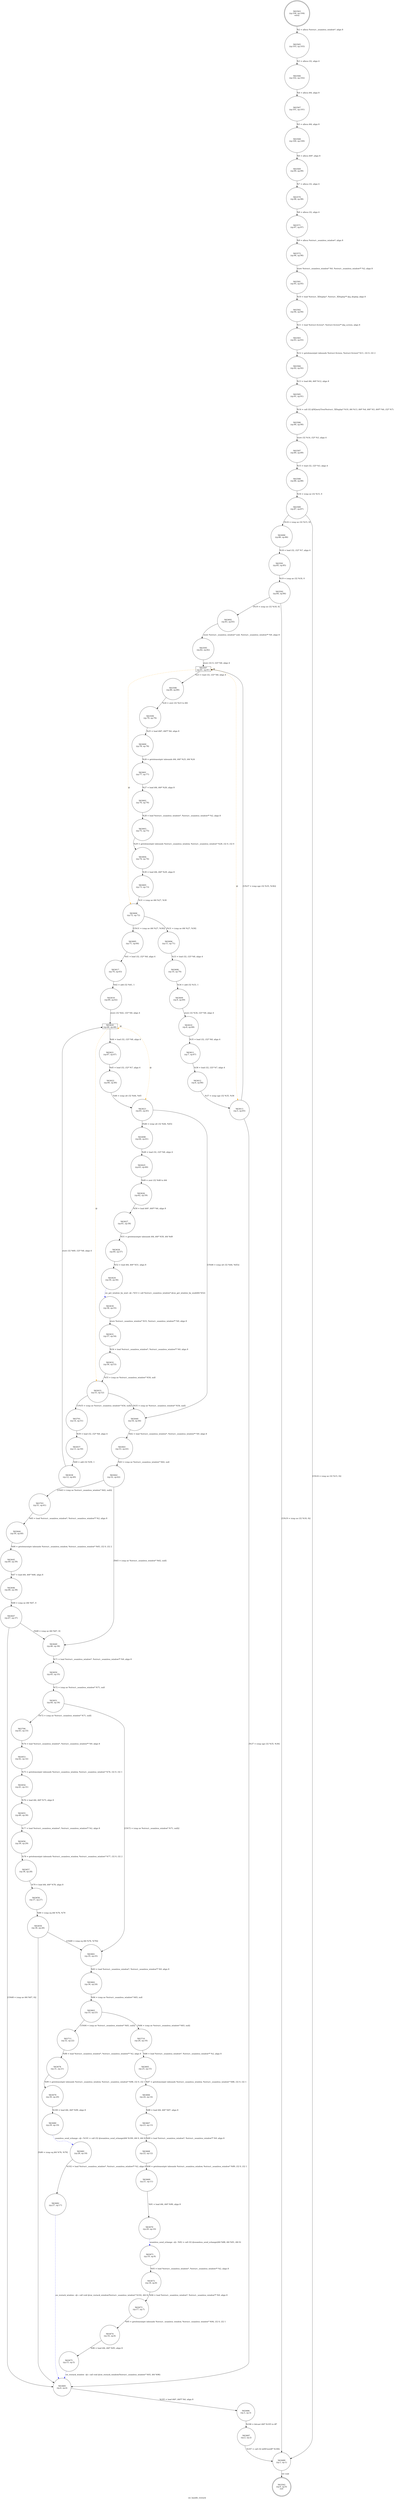 digraph sw_handle_restack {
label="sw_handle_restack"
63562 [label="N63562\n(rp:0, ep:0)\nexit", shape="doublecircle"]
63563 [label="N63563\n(rp:104, ep:104)\nentry", shape="doublecircle"]
63563 -> 63565 [label="%2 = alloca %struct._seamless_window*, align 8"]
63565 [label="N63565\n(rp:103, ep:103)", shape="circle"]
63565 -> 63566 [label="%3 = alloca i32, align 4"]
63566 [label="N63566\n(rp:102, ep:102)", shape="circle"]
63566 -> 63567 [label="%4 = alloca i64, align 8"]
63567 [label="N63567\n(rp:101, ep:101)", shape="circle"]
63567 -> 63568 [label="%5 = alloca i64, align 8"]
63568 [label="N63568\n(rp:100, ep:100)", shape="circle"]
63568 -> 63569 [label="%6 = alloca i64*, align 8"]
63569 [label="N63569\n(rp:99, ep:99)", shape="circle"]
63569 -> 63570 [label="%7 = alloca i32, align 4"]
63570 [label="N63570\n(rp:98, ep:98)", shape="circle"]
63570 -> 63571 [label="%8 = alloca i32, align 4"]
63571 [label="N63571\n(rp:97, ep:97)", shape="circle"]
63571 -> 63572 [label="%9 = alloca %struct._seamless_window*, align 8"]
63572 [label="N63572\n(rp:96, ep:96)", shape="circle"]
63572 -> 63581 [label="store %struct._seamless_window* %0, %struct._seamless_window** %2, align 8"]
63581 [label="N63581\n(rp:95, ep:95)", shape="circle"]
63581 -> 63582 [label="%10 = load %struct._XDisplay*, %struct._XDisplay** @g_display, align 8"]
63582 [label="N63582\n(rp:94, ep:94)", shape="circle"]
63582 -> 63583 [label="%11 = load %struct.Screen*, %struct.Screen** @g_screen, align 8"]
63583 [label="N63583\n(rp:93, ep:93)", shape="circle"]
63583 -> 63584 [label="%12 = getelementptr inbounds %struct.Screen, %struct.Screen* %11, i32 0, i32 2"]
63584 [label="N63584\n(rp:92, ep:92)", shape="circle"]
63584 -> 63585 [label="%13 = load i64, i64* %12, align 8"]
63585 [label="N63585\n(rp:91, ep:91)", shape="circle"]
63585 -> 63586 [label="%14 = call i32 @XQueryTree(%struct._XDisplay* %10, i64 %13, i64* %4, i64* %5, i64** %6, i32* %7)"]
63586 [label="N63586\n(rp:90, ep:90)", shape="circle"]
63586 -> 63587 [label="store i32 %14, i32* %3, align 4"]
63587 [label="N63587\n(rp:89, ep:89)", shape="circle"]
63587 -> 63588 [label="%15 = load i32, i32* %3, align 4"]
63588 [label="N63588\n(rp:88, ep:88)", shape="circle"]
63588 -> 63589 [label="%16 = icmp ne i32 %15, 0"]
63589 [label="N63589\n(rp:87, ep:87)", shape="circle"]
63589 -> 63690 [label="[%16 = icmp ne i32 %15, 0]"]
63589 -> 63689 [label="[!(%16 = icmp ne i32 %15, 0)]"]
63591 [label="N63591\n(rp:85, ep:85)", shape="circle"]
63591 -> 63592 [label="%19 = icmp ne i32 %18, 0"]
63592 [label="N63592\n(rp:84, ep:84)", shape="circle"]
63592 -> 63692 [label="[%19 = icmp ne i32 %18, 0]"]
63592 -> 63689 [label="[!(%19 = icmp ne i32 %18, 0)]"]
63595 [label="N63595\n(rp:82, ep:82)", shape="circle"]
63595 -> 63597 [label="store i32 0, i32* %8, align 4"]
63597 [label="N63597\n(rp:81, ep:81)", shape="box"]
63597 -> 63598 [label="%23 = load i32, i32* %8, align 4"]
63597 -> 63597 [label="@", style="dashed", color="orange"]
63597 -> 63606 [label="@", style="dashed", color="orange"]
63597 -> 63613 [label="@", style="dashed", color="orange"]
63598 [label="N63598\n(rp:80, ep:80)", shape="circle"]
63598 -> 63599 [label="%24 = zext i32 %23 to i64"]
63599 [label="N63599\n(rp:79, ep:79)", shape="circle"]
63599 -> 63600 [label="%25 = load i64*, i64** %6, align 8"]
63600 [label="N63600\n(rp:78, ep:78)", shape="circle"]
63600 -> 63601 [label="%26 = getelementptr inbounds i64, i64* %25, i64 %24"]
63601 [label="N63601\n(rp:77, ep:77)", shape="circle"]
63601 -> 63602 [label="%27 = load i64, i64* %26, align 8"]
63602 [label="N63602\n(rp:76, ep:76)", shape="circle"]
63602 -> 63603 [label="%28 = load %struct._seamless_window*, %struct._seamless_window** %2, align 8"]
63603 [label="N63603\n(rp:75, ep:75)", shape="circle"]
63603 -> 63604 [label="%29 = getelementptr inbounds %struct._seamless_window, %struct._seamless_window* %28, i32 0, i32 0"]
63604 [label="N63604\n(rp:74, ep:74)", shape="circle"]
63604 -> 63605 [label="%30 = load i64, i64* %29, align 8"]
63605 [label="N63605\n(rp:73, ep:73)", shape="circle"]
63605 -> 63606 [label="%31 = icmp ne i64 %27, %30"]
63606 [label="N63606\n(rp:72, ep:72)", shape="circle"]
63606 -> 63694 [label="[%31 = icmp ne i64 %27, %30]"]
63606 -> 63695 [label="[!(%31 = icmp ne i64 %27, %30)]"]
63608 [label="N63608\n(rp:10, ep:70)", shape="circle"]
63608 -> 63609 [label="%34 = add i32 %33, 1"]
63609 [label="N63609\n(rp:9, ep:69)", shape="circle"]
63609 -> 63610 [label="store i32 %34, i32* %8, align 4"]
63610 [label="N63610\n(rp:8, ep:68)", shape="circle"]
63610 -> 63611 [label="%35 = load i32, i32* %8, align 4"]
63611 [label="N63611\n(rp:7, ep:67)", shape="circle"]
63611 -> 63612 [label="%36 = load i32, i32* %7, align 4"]
63612 [label="N63612\n(rp:6, ep:66)", shape="circle"]
63612 -> 63613 [label="%37 = icmp uge i32 %35, %36"]
63613 [label="N63613\n(rp:5, ep:65)", shape="circle"]
63613 -> 63685 [label="[%37 = icmp uge i32 %35, %36]"]
63613 -> 63597 [label="[!(%37 = icmp uge i32 %35, %36)]"]
63617 [label="N63617\n(rp:70, ep:63)", shape="circle"]
63617 -> 63618 [label="%42 = add i32 %41, 1"]
63618 [label="N63618\n(rp:69, ep:62)", shape="circle"]
63618 -> 63620 [label="store i32 %42, i32* %8, align 4"]
63620 [label="N63620\n(rp:68, ep:48)", shape="box"]
63620 -> 63621 [label="%44 = load i32, i32* %8, align 4"]
63620 -> 63620 [label="@", style="dashed", color="orange"]
63620 -> 63633 [label="@", style="dashed", color="orange"]
63620 -> 63623 [label="@", style="dashed", color="orange"]
63621 [label="N63621\n(rp:67, ep:47)", shape="circle"]
63621 -> 63622 [label="%45 = load i32, i32* %7, align 4"]
63622 [label="N63622\n(rp:66, ep:46)", shape="circle"]
63622 -> 63623 [label="%46 = icmp ult i32 %44, %45"]
63623 [label="N63623\n(rp:65, ep:45)", shape="circle"]
63623 -> 63698 [label="[%46 = icmp ult i32 %44, %45]"]
63623 -> 63640 [label="[!(%46 = icmp ult i32 %44, %45)]"]
63625 [label="N63625\n(rp:63, ep:60)", shape="circle"]
63625 -> 63626 [label="%49 = zext i32 %48 to i64"]
63626 [label="N63626\n(rp:62, ep:59)", shape="circle"]
63626 -> 63627 [label="%50 = load i64*, i64** %6, align 8"]
63627 [label="N63627\n(rp:61, ep:58)", shape="circle"]
63627 -> 63628 [label="%51 = getelementptr inbounds i64, i64* %50, i64 %49"]
63628 [label="N63628\n(rp:60, ep:57)", shape="circle"]
63628 -> 63629 [label="%52 = load i64, i64* %51, align 8"]
63629 [label="N63629\n(rp:59, ep:56)", shape="circle"]
63629 -> 63630 [label="sw_get_window_by_wnd --@-- %53 = call %struct._seamless_window* @sw_get_window_by_wnd(i64 %52)", style="dashed", color="blue"]
63630 [label="N63630\n(rp:58, ep:55)", shape="circle"]
63630 -> 63631 [label="store %struct._seamless_window* %53, %struct._seamless_window** %9, align 8"]
63631 [label="N63631\n(rp:57, ep:54)", shape="circle"]
63631 -> 63632 [label="%54 = load %struct._seamless_window*, %struct._seamless_window** %9, align 8"]
63632 [label="N63632\n(rp:56, ep:53)", shape="circle"]
63632 -> 63633 [label="%55 = icmp ne %struct._seamless_window* %54, null"]
63633 [label="N63633\n(rp:55, ep:52)", shape="circle"]
63633 -> 63701 [label="[!(%55 = icmp ne %struct._seamless_window* %54, null)]"]
63633 -> 63640 [label="[%55 = icmp ne %struct._seamless_window* %54, null]"]
63637 [label="N63637\n(rp:13, ep:50)", shape="circle"]
63637 -> 63638 [label="%60 = add i32 %59, 1"]
63638 [label="N63638\n(rp:12, ep:49)", shape="circle"]
63638 -> 63620 [label="store i32 %60, i32* %8, align 4"]
63640 [label="N63640\n(rp:54, ep:44)", shape="circle"]
63640 -> 63641 [label="%62 = load %struct._seamless_window*, %struct._seamless_window** %9, align 8"]
63641 [label="N63641\n(rp:53, ep:43)", shape="circle"]
63641 -> 63642 [label="%63 = icmp ne %struct._seamless_window* %62, null"]
63642 [label="N63642\n(rp:52, ep:42)", shape="circle"]
63642 -> 63703 [label="[!(%63 = icmp ne %struct._seamless_window* %62, null)]"]
63642 -> 63649 [label="[%63 = icmp ne %struct._seamless_window* %62, null]"]
63644 [label="N63644\n(rp:50, ep:40)", shape="circle"]
63644 -> 63645 [label="%66 = getelementptr inbounds %struct._seamless_window, %struct._seamless_window* %65, i32 0, i32 2"]
63645 [label="N63645\n(rp:49, ep:39)", shape="circle"]
63645 -> 63646 [label="%67 = load i64, i64* %66, align 8"]
63646 [label="N63646\n(rp:48, ep:38)", shape="circle"]
63646 -> 63647 [label="%68 = icmp ne i64 %67, 0"]
63647 [label="N63647\n(rp:47, ep:37)", shape="circle"]
63647 -> 63649 [label="[%68 = icmp ne i64 %67, 0]"]
63647 -> 63685 [label="[!(%68 = icmp ne i64 %67, 0)]"]
63649 [label="N63649\n(rp:46, ep:36)", shape="circle"]
63649 -> 63650 [label="%71 = load %struct._seamless_window*, %struct._seamless_window** %9, align 8"]
63650 [label="N63650\n(rp:45, ep:35)", shape="circle"]
63650 -> 63651 [label="%72 = icmp ne %struct._seamless_window* %71, null"]
63651 [label="N63651\n(rp:44, ep:34)", shape="circle"]
63651 -> 63706 [label="[%72 = icmp ne %struct._seamless_window* %71, null]"]
63651 -> 63661 [label="[!(%72 = icmp ne %struct._seamless_window* %71, null)]"]
63653 [label="N63653\n(rp:42, ep:32)", shape="circle"]
63653 -> 63654 [label="%75 = getelementptr inbounds %struct._seamless_window, %struct._seamless_window* %74, i32 0, i32 1"]
63654 [label="N63654\n(rp:41, ep:31)", shape="circle"]
63654 -> 63655 [label="%76 = load i64, i64* %75, align 8"]
63655 [label="N63655\n(rp:40, ep:30)", shape="circle"]
63655 -> 63656 [label="%77 = load %struct._seamless_window*, %struct._seamless_window** %2, align 8"]
63656 [label="N63656\n(rp:39, ep:29)", shape="circle"]
63656 -> 63657 [label="%78 = getelementptr inbounds %struct._seamless_window, %struct._seamless_window* %77, i32 0, i32 2"]
63657 [label="N63657\n(rp:38, ep:28)", shape="circle"]
63657 -> 63658 [label="%79 = load i64, i64* %78, align 8"]
63658 [label="N63658\n(rp:37, ep:27)", shape="circle"]
63658 -> 63659 [label="%80 = icmp eq i64 %76, %79"]
63659 [label="N63659\n(rp:36, ep:26)", shape="circle"]
63659 -> 63685 [label="[%80 = icmp eq i64 %76, %79]"]
63659 -> 63661 [label="[!(%80 = icmp eq i64 %76, %79)]"]
63661 [label="N63661\n(rp:35, ep:25)", shape="circle"]
63661 -> 63662 [label="%83 = load %struct._seamless_window*, %struct._seamless_window** %9, align 8"]
63662 [label="N63662\n(rp:34, ep:24)", shape="circle"]
63662 -> 63663 [label="%84 = icmp ne %struct._seamless_window* %83, null"]
63663 [label="N63663\n(rp:33, ep:23)", shape="circle"]
63663 -> 63710 [label="[%84 = icmp ne %struct._seamless_window* %83, null]"]
63663 -> 63711 [label="[!(%84 = icmp ne %struct._seamless_window* %83, null)]"]
63665 [label="N63665\n(rp:25, ep:15)", shape="circle"]
63665 -> 63666 [label="%87 = getelementptr inbounds %struct._seamless_window, %struct._seamless_window* %86, i32 0, i32 1"]
63666 [label="N63666\n(rp:24, ep:14)", shape="circle"]
63666 -> 63667 [label="%88 = load i64, i64* %87, align 8"]
63667 [label="N63667\n(rp:23, ep:13)", shape="circle"]
63667 -> 63668 [label="%89 = load %struct._seamless_window*, %struct._seamless_window** %9, align 8"]
63668 [label="N63668\n(rp:22, ep:12)", shape="circle"]
63668 -> 63669 [label="%90 = getelementptr inbounds %struct._seamless_window, %struct._seamless_window* %89, i32 0, i32 1"]
63669 [label="N63669\n(rp:21, ep:11)", shape="circle"]
63669 -> 63670 [label="%91 = load i64, i64* %90, align 8"]
63670 [label="N63670\n(rp:20, ep:10)", shape="circle"]
63670 -> 63671 [label="seamless_send_zchange --@-- %92 = call i32 @seamless_send_zchange(i64 %88, i64 %91, i64 0)", style="dashed", color="blue"]
63671 [label="N63671\n(rp:19, ep:9)", shape="circle"]
63671 -> 63672 [label="%93 = load %struct._seamless_window*, %struct._seamless_window** %2, align 8"]
63672 [label="N63672\n(rp:18, ep:8)", shape="circle"]
63672 -> 63673 [label="%94 = load %struct._seamless_window*, %struct._seamless_window** %9, align 8"]
63673 [label="N63673\n(rp:17, ep:7)", shape="circle"]
63673 -> 63674 [label="%95 = getelementptr inbounds %struct._seamless_window, %struct._seamless_window* %94, i32 0, i32 1"]
63674 [label="N63674\n(rp:16, ep:6)", shape="circle"]
63674 -> 63675 [label="%96 = load i64, i64* %95, align 8"]
63675 [label="N63675\n(rp:15, ep:5)", shape="circle"]
63675 -> 63685 [label="sw_restack_window --@-- call void @sw_restack_window(%struct._seamless_window* %93, i64 %96)", style="dashed", color="blue"]
63678 [label="N63678\n(rp:31, ep:21)", shape="circle"]
63678 -> 63679 [label="%99 = getelementptr inbounds %struct._seamless_window, %struct._seamless_window* %98, i32 0, i32 1"]
63679 [label="N63679\n(rp:30, ep:20)", shape="circle"]
63679 -> 63680 [label="%100 = load i64, i64* %99, align 8"]
63680 [label="N63680\n(rp:29, ep:19)", shape="circle"]
63680 -> 63681 [label="seamless_send_zchange --@-- %101 = call i32 @seamless_send_zchange(i64 %100, i64 0, i64 0)", style="dashed", color="blue"]
63681 [label="N63681\n(rp:28, ep:18)", shape="circle"]
63681 -> 63682 [label="%102 = load %struct._seamless_window*, %struct._seamless_window** %2, align 8"]
63682 [label="N63682\n(rp:27, ep:17)", shape="circle"]
63682 -> 63685 [label="sw_restack_window --@-- call void @sw_restack_window(%struct._seamless_window* %102, i64 0)", style="dashed", color="blue"]
63685 [label="N63685\n(rp:4, ep:4)", shape="circle"]
63685 -> 63686 [label="%105 = load i64*, i64** %6, align 8"]
63686 [label="N63686\n(rp:3, ep:3)", shape="circle"]
63686 -> 63687 [label="%106 = bitcast i64* %105 to i8*"]
63687 [label="N63687\n(rp:2, ep:2)", shape="circle"]
63687 -> 63689 [label="%107 = call i32 @XFree(i8* %106)"]
63689 [label="N63689\n(rp:1, ep:1)", shape="circle"]
63689 -> 63562 [label="ret void"]
63690 [label="N63690\n(rp:86, ep:86)", shape="circle"]
63690 -> 63591 [label="%18 = load i32, i32* %7, align 4"]
63692 [label="N63692\n(rp:83, ep:83)", shape="circle"]
63692 -> 63595 [label="store %struct._seamless_window* null, %struct._seamless_window** %9, align 8"]
63694 [label="N63694\n(rp:11, ep:71)", shape="circle"]
63694 -> 63608 [label="%33 = load i32, i32* %8, align 4"]
63695 [label="N63695\n(rp:71, ep:64)", shape="circle"]
63695 -> 63617 [label="%41 = load i32, i32* %8, align 4"]
63698 [label="N63698\n(rp:64, ep:61)", shape="circle"]
63698 -> 63625 [label="%48 = load i32, i32* %8, align 4"]
63701 [label="N63701\n(rp:14, ep:51)", shape="circle"]
63701 -> 63637 [label="%59 = load i32, i32* %8, align 4"]
63703 [label="N63703\n(rp:51, ep:41)", shape="circle"]
63703 -> 63644 [label="%65 = load %struct._seamless_window*, %struct._seamless_window** %2, align 8"]
63706 [label="N63706\n(rp:43, ep:33)", shape="circle"]
63706 -> 63653 [label="%74 = load %struct._seamless_window*, %struct._seamless_window** %9, align 8"]
63710 [label="N63710\n(rp:26, ep:16)", shape="circle"]
63710 -> 63665 [label="%86 = load %struct._seamless_window*, %struct._seamless_window** %2, align 8"]
63711 [label="N63711\n(rp:32, ep:22)", shape="circle"]
63711 -> 63678 [label="%98 = load %struct._seamless_window*, %struct._seamless_window** %2, align 8"]
}
